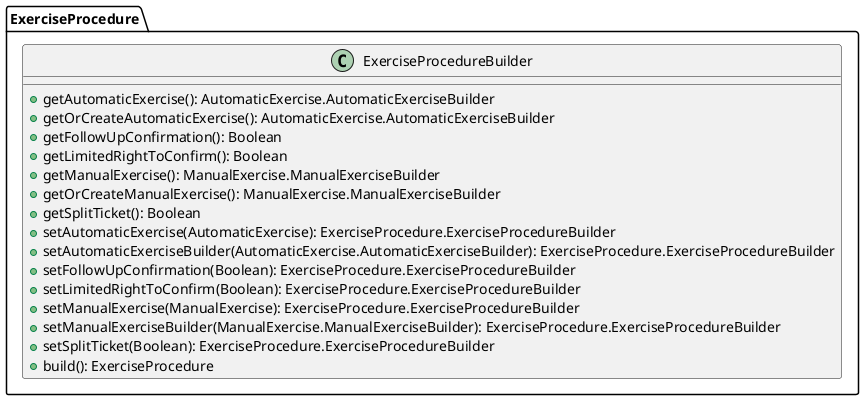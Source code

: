 @startuml

    class ExerciseProcedure.ExerciseProcedureBuilder [[ExerciseProcedure.ExerciseProcedureBuilder.html]] {
        +getAutomaticExercise(): AutomaticExercise.AutomaticExerciseBuilder
        +getOrCreateAutomaticExercise(): AutomaticExercise.AutomaticExerciseBuilder
        +getFollowUpConfirmation(): Boolean
        +getLimitedRightToConfirm(): Boolean
        +getManualExercise(): ManualExercise.ManualExerciseBuilder
        +getOrCreateManualExercise(): ManualExercise.ManualExerciseBuilder
        +getSplitTicket(): Boolean
        +setAutomaticExercise(AutomaticExercise): ExerciseProcedure.ExerciseProcedureBuilder
        +setAutomaticExerciseBuilder(AutomaticExercise.AutomaticExerciseBuilder): ExerciseProcedure.ExerciseProcedureBuilder
        +setFollowUpConfirmation(Boolean): ExerciseProcedure.ExerciseProcedureBuilder
        +setLimitedRightToConfirm(Boolean): ExerciseProcedure.ExerciseProcedureBuilder
        +setManualExercise(ManualExercise): ExerciseProcedure.ExerciseProcedureBuilder
        +setManualExerciseBuilder(ManualExercise.ManualExerciseBuilder): ExerciseProcedure.ExerciseProcedureBuilder
        +setSplitTicket(Boolean): ExerciseProcedure.ExerciseProcedureBuilder
        +build(): ExerciseProcedure
    }

@enduml
